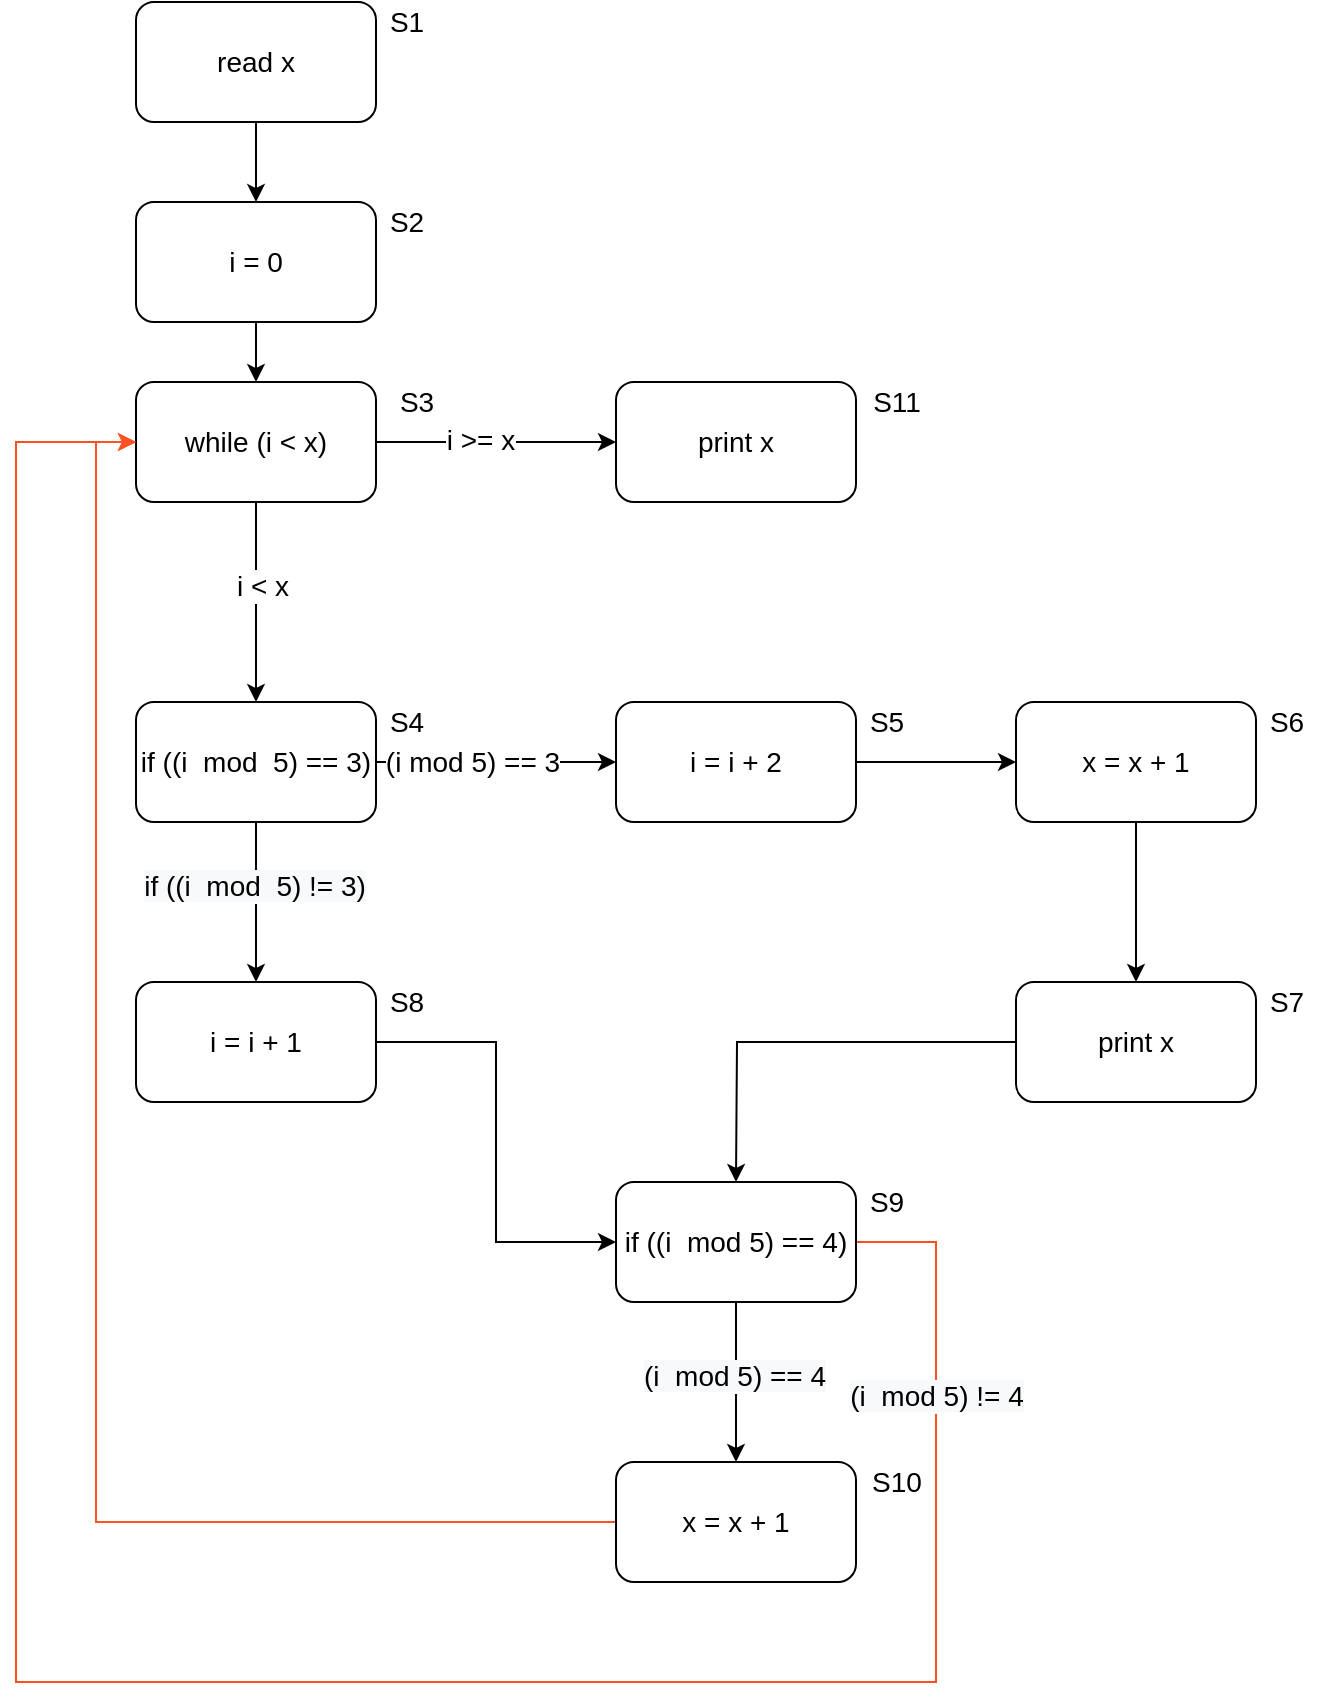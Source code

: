 <mxfile version="16.6.1" type="github">
  <diagram id="2uj7CHDzdd9baOE3cozI" name="Page-1">
    <mxGraphModel dx="1186" dy="2339" grid="1" gridSize="10" guides="1" tooltips="1" connect="1" arrows="1" fold="1" page="1" pageScale="1" pageWidth="827" pageHeight="1169" math="0" shadow="0">
      <root>
        <mxCell id="0" />
        <mxCell id="1" parent="0" />
        <mxCell id="sBYmPqJ818POzDT19pV9-6" value="" style="edgeStyle=orthogonalEdgeStyle;rounded=0;orthogonalLoop=1;jettySize=auto;html=1;fontSize=14;" edge="1" parent="1" source="sBYmPqJ818POzDT19pV9-4" target="sBYmPqJ818POzDT19pV9-5">
          <mxGeometry relative="1" as="geometry" />
        </mxCell>
        <mxCell id="sBYmPqJ818POzDT19pV9-4" value="&lt;span style=&quot;font-size: 14px&quot;&gt;i = 0&lt;/span&gt;" style="rounded=1;whiteSpace=wrap;html=1;fontSize=14;" vertex="1" parent="1">
          <mxGeometry x="130" y="80" width="120" height="60" as="geometry" />
        </mxCell>
        <mxCell id="sBYmPqJ818POzDT19pV9-8" value="" style="edgeStyle=orthogonalEdgeStyle;rounded=0;orthogonalLoop=1;jettySize=auto;html=1;fontSize=14;" edge="1" parent="1" source="sBYmPqJ818POzDT19pV9-5" target="sBYmPqJ818POzDT19pV9-7">
          <mxGeometry relative="1" as="geometry" />
        </mxCell>
        <mxCell id="sBYmPqJ818POzDT19pV9-9" value="i &amp;gt;= x" style="edgeLabel;html=1;align=center;verticalAlign=middle;resizable=0;points=[];fontSize=14;" vertex="1" connectable="0" parent="sBYmPqJ818POzDT19pV9-8">
          <mxGeometry x="-0.133" y="1" relative="1" as="geometry">
            <mxPoint as="offset" />
          </mxGeometry>
        </mxCell>
        <mxCell id="sBYmPqJ818POzDT19pV9-11" value="" style="edgeStyle=orthogonalEdgeStyle;rounded=0;orthogonalLoop=1;jettySize=auto;html=1;fontSize=14;" edge="1" parent="1" source="sBYmPqJ818POzDT19pV9-5" target="sBYmPqJ818POzDT19pV9-10">
          <mxGeometry relative="1" as="geometry" />
        </mxCell>
        <mxCell id="sBYmPqJ818POzDT19pV9-12" value="i &amp;lt; x" style="edgeLabel;html=1;align=center;verticalAlign=middle;resizable=0;points=[];fontSize=14;" vertex="1" connectable="0" parent="sBYmPqJ818POzDT19pV9-11">
          <mxGeometry x="-0.16" y="3" relative="1" as="geometry">
            <mxPoint as="offset" />
          </mxGeometry>
        </mxCell>
        <mxCell id="sBYmPqJ818POzDT19pV9-5" value="while (i &amp;lt; x)" style="rounded=1;whiteSpace=wrap;html=1;fontSize=14;" vertex="1" parent="1">
          <mxGeometry x="130" y="170" width="120" height="60" as="geometry" />
        </mxCell>
        <mxCell id="sBYmPqJ818POzDT19pV9-7" value="print x" style="rounded=1;whiteSpace=wrap;html=1;fontSize=14;" vertex="1" parent="1">
          <mxGeometry x="370" y="170" width="120" height="60" as="geometry" />
        </mxCell>
        <mxCell id="sBYmPqJ818POzDT19pV9-14" value="" style="edgeStyle=orthogonalEdgeStyle;rounded=0;orthogonalLoop=1;jettySize=auto;html=1;fontSize=14;" edge="1" parent="1" source="sBYmPqJ818POzDT19pV9-10" target="sBYmPqJ818POzDT19pV9-13">
          <mxGeometry relative="1" as="geometry" />
        </mxCell>
        <mxCell id="sBYmPqJ818POzDT19pV9-15" value="(i mod 5) == 3" style="edgeLabel;html=1;align=center;verticalAlign=middle;resizable=0;points=[];fontSize=14;" vertex="1" connectable="0" parent="sBYmPqJ818POzDT19pV9-14">
          <mxGeometry x="-0.2" relative="1" as="geometry">
            <mxPoint as="offset" />
          </mxGeometry>
        </mxCell>
        <mxCell id="sBYmPqJ818POzDT19pV9-17" value="" style="edgeStyle=orthogonalEdgeStyle;rounded=0;orthogonalLoop=1;jettySize=auto;html=1;fontSize=14;" edge="1" parent="1" source="sBYmPqJ818POzDT19pV9-10" target="sBYmPqJ818POzDT19pV9-16">
          <mxGeometry relative="1" as="geometry" />
        </mxCell>
        <mxCell id="sBYmPqJ818POzDT19pV9-18" value="&lt;span style=&quot;font-size: 14px; background-color: rgb(248, 249, 250);&quot;&gt;if ((i &amp;nbsp;mod &amp;nbsp;5) != 3)&lt;/span&gt;" style="edgeLabel;html=1;align=center;verticalAlign=middle;resizable=0;points=[];fontSize=14;" vertex="1" connectable="0" parent="sBYmPqJ818POzDT19pV9-17">
          <mxGeometry x="-0.2" y="-1" relative="1" as="geometry">
            <mxPoint as="offset" />
          </mxGeometry>
        </mxCell>
        <mxCell id="sBYmPqJ818POzDT19pV9-10" value="if ((i &amp;nbsp;mod &amp;nbsp;5) == 3)" style="rounded=1;whiteSpace=wrap;html=1;fontSize=14;" vertex="1" parent="1">
          <mxGeometry x="130" y="330" width="120" height="60" as="geometry" />
        </mxCell>
        <mxCell id="sBYmPqJ818POzDT19pV9-20" value="" style="edgeStyle=orthogonalEdgeStyle;rounded=0;orthogonalLoop=1;jettySize=auto;html=1;fontSize=14;" edge="1" parent="1" source="sBYmPqJ818POzDT19pV9-13" target="sBYmPqJ818POzDT19pV9-19">
          <mxGeometry relative="1" as="geometry" />
        </mxCell>
        <mxCell id="sBYmPqJ818POzDT19pV9-13" value="i = i + 2" style="rounded=1;whiteSpace=wrap;html=1;fontSize=14;" vertex="1" parent="1">
          <mxGeometry x="370" y="330" width="120" height="60" as="geometry" />
        </mxCell>
        <mxCell id="sBYmPqJ818POzDT19pV9-24" value="" style="edgeStyle=orthogonalEdgeStyle;rounded=0;orthogonalLoop=1;jettySize=auto;html=1;entryX=0;entryY=0.5;entryDx=0;entryDy=0;fontSize=14;" edge="1" parent="1" source="sBYmPqJ818POzDT19pV9-16" target="sBYmPqJ818POzDT19pV9-23">
          <mxGeometry relative="1" as="geometry" />
        </mxCell>
        <mxCell id="sBYmPqJ818POzDT19pV9-16" value="i = i + 1" style="rounded=1;whiteSpace=wrap;html=1;fontSize=14;" vertex="1" parent="1">
          <mxGeometry x="130" y="470" width="120" height="60" as="geometry" />
        </mxCell>
        <mxCell id="sBYmPqJ818POzDT19pV9-22" value="" style="edgeStyle=orthogonalEdgeStyle;rounded=0;orthogonalLoop=1;jettySize=auto;html=1;fontSize=14;" edge="1" parent="1" source="sBYmPqJ818POzDT19pV9-19" target="sBYmPqJ818POzDT19pV9-21">
          <mxGeometry relative="1" as="geometry" />
        </mxCell>
        <mxCell id="sBYmPqJ818POzDT19pV9-19" value="x = x + 1" style="rounded=1;whiteSpace=wrap;html=1;fontSize=14;" vertex="1" parent="1">
          <mxGeometry x="570" y="330" width="120" height="60" as="geometry" />
        </mxCell>
        <mxCell id="sBYmPqJ818POzDT19pV9-25" style="edgeStyle=orthogonalEdgeStyle;rounded=0;orthogonalLoop=1;jettySize=auto;html=1;fontSize=14;" edge="1" parent="1" source="sBYmPqJ818POzDT19pV9-21">
          <mxGeometry relative="1" as="geometry">
            <mxPoint x="430" y="570" as="targetPoint" />
          </mxGeometry>
        </mxCell>
        <mxCell id="sBYmPqJ818POzDT19pV9-21" value="print x" style="rounded=1;whiteSpace=wrap;html=1;fontSize=14;" vertex="1" parent="1">
          <mxGeometry x="570" y="470" width="120" height="60" as="geometry" />
        </mxCell>
        <mxCell id="sBYmPqJ818POzDT19pV9-27" value="" style="edgeStyle=orthogonalEdgeStyle;rounded=0;orthogonalLoop=1;jettySize=auto;html=1;fontSize=14;" edge="1" parent="1" source="sBYmPqJ818POzDT19pV9-23" target="sBYmPqJ818POzDT19pV9-26">
          <mxGeometry relative="1" as="geometry" />
        </mxCell>
        <mxCell id="sBYmPqJ818POzDT19pV9-28" value="&lt;span style=&quot;font-size: 14px; background-color: rgb(248, 249, 250);&quot;&gt;(i &amp;nbsp;mod 5) == 4&lt;/span&gt;" style="edgeLabel;html=1;align=center;verticalAlign=middle;resizable=0;points=[];fontSize=14;" vertex="1" connectable="0" parent="sBYmPqJ818POzDT19pV9-27">
          <mxGeometry x="-0.075" y="-1" relative="1" as="geometry">
            <mxPoint as="offset" />
          </mxGeometry>
        </mxCell>
        <mxCell id="sBYmPqJ818POzDT19pV9-30" style="edgeStyle=orthogonalEdgeStyle;rounded=0;orthogonalLoop=1;jettySize=auto;html=1;entryX=0;entryY=0.5;entryDx=0;entryDy=0;strokeColor=#FF4E21;fontSize=14;" edge="1" parent="1" source="sBYmPqJ818POzDT19pV9-23" target="sBYmPqJ818POzDT19pV9-5">
          <mxGeometry relative="1" as="geometry">
            <Array as="points">
              <mxPoint x="530" y="600" />
              <mxPoint x="530" y="820" />
              <mxPoint x="70" y="820" />
              <mxPoint x="70" y="200" />
            </Array>
          </mxGeometry>
        </mxCell>
        <mxCell id="sBYmPqJ818POzDT19pV9-33" value="&lt;span style=&quot;font-size: 14px; background-color: rgb(248, 249, 250);&quot;&gt;(i &amp;nbsp;mod 5) != 4&lt;/span&gt;" style="edgeLabel;html=1;align=center;verticalAlign=middle;resizable=0;points=[];fontSize=14;" vertex="1" connectable="0" parent="sBYmPqJ818POzDT19pV9-30">
          <mxGeometry x="-0.814" relative="1" as="geometry">
            <mxPoint y="-13" as="offset" />
          </mxGeometry>
        </mxCell>
        <mxCell id="sBYmPqJ818POzDT19pV9-23" value="if ((i &amp;nbsp;mod 5) == 4)" style="rounded=1;whiteSpace=wrap;html=1;fontSize=14;" vertex="1" parent="1">
          <mxGeometry x="370" y="570" width="120" height="60" as="geometry" />
        </mxCell>
        <mxCell id="sBYmPqJ818POzDT19pV9-29" style="edgeStyle=orthogonalEdgeStyle;rounded=0;orthogonalLoop=1;jettySize=auto;html=1;entryX=0;entryY=0.5;entryDx=0;entryDy=0;strokeColor=#FF5226;fontSize=14;" edge="1" parent="1" source="sBYmPqJ818POzDT19pV9-26" target="sBYmPqJ818POzDT19pV9-5">
          <mxGeometry relative="1" as="geometry" />
        </mxCell>
        <mxCell id="sBYmPqJ818POzDT19pV9-26" value="x = x + 1" style="rounded=1;whiteSpace=wrap;html=1;fontSize=14;" vertex="1" parent="1">
          <mxGeometry x="370" y="710" width="120" height="60" as="geometry" />
        </mxCell>
        <mxCell id="sBYmPqJ818POzDT19pV9-34" value="S1" style="text;html=1;align=center;verticalAlign=middle;resizable=0;points=[];autosize=1;strokeColor=none;fillColor=none;fontSize=14;" vertex="1" parent="1">
          <mxGeometry x="250" y="-20" width="30" height="20" as="geometry" />
        </mxCell>
        <mxCell id="sBYmPqJ818POzDT19pV9-35" value="S3" style="text;html=1;align=center;verticalAlign=middle;resizable=0;points=[];autosize=1;strokeColor=none;fillColor=none;fontSize=14;" vertex="1" parent="1">
          <mxGeometry x="255" y="170" width="30" height="20" as="geometry" />
        </mxCell>
        <mxCell id="sBYmPqJ818POzDT19pV9-36" value="S11" style="text;html=1;align=center;verticalAlign=middle;resizable=0;points=[];autosize=1;strokeColor=none;fillColor=none;fontSize=14;" vertex="1" parent="1">
          <mxGeometry x="490" y="170" width="40" height="20" as="geometry" />
        </mxCell>
        <mxCell id="sBYmPqJ818POzDT19pV9-37" value="S4" style="text;html=1;align=center;verticalAlign=middle;resizable=0;points=[];autosize=1;strokeColor=none;fillColor=none;fontSize=14;" vertex="1" parent="1">
          <mxGeometry x="250" y="330" width="30" height="20" as="geometry" />
        </mxCell>
        <mxCell id="sBYmPqJ818POzDT19pV9-38" value="S5" style="text;html=1;align=center;verticalAlign=middle;resizable=0;points=[];autosize=1;strokeColor=none;fillColor=none;fontSize=14;" vertex="1" parent="1">
          <mxGeometry x="490" y="330" width="30" height="20" as="geometry" />
        </mxCell>
        <mxCell id="sBYmPqJ818POzDT19pV9-39" value="S6" style="text;html=1;align=center;verticalAlign=middle;resizable=0;points=[];autosize=1;strokeColor=none;fillColor=none;fontSize=14;" vertex="1" parent="1">
          <mxGeometry x="690" y="330" width="30" height="20" as="geometry" />
        </mxCell>
        <mxCell id="sBYmPqJ818POzDT19pV9-40" value="S7" style="text;html=1;align=center;verticalAlign=middle;resizable=0;points=[];autosize=1;strokeColor=none;fillColor=none;fontSize=14;" vertex="1" parent="1">
          <mxGeometry x="690" y="470" width="30" height="20" as="geometry" />
        </mxCell>
        <mxCell id="sBYmPqJ818POzDT19pV9-41" value="S8" style="text;html=1;align=center;verticalAlign=middle;resizable=0;points=[];autosize=1;strokeColor=none;fillColor=none;fontSize=14;" vertex="1" parent="1">
          <mxGeometry x="250" y="470" width="30" height="20" as="geometry" />
        </mxCell>
        <mxCell id="sBYmPqJ818POzDT19pV9-42" value="S9" style="text;html=1;align=center;verticalAlign=middle;resizable=0;points=[];autosize=1;strokeColor=none;fillColor=none;fontSize=14;" vertex="1" parent="1">
          <mxGeometry x="490" y="570" width="30" height="20" as="geometry" />
        </mxCell>
        <mxCell id="sBYmPqJ818POzDT19pV9-43" value="S10" style="text;html=1;align=center;verticalAlign=middle;resizable=0;points=[];autosize=1;strokeColor=none;fillColor=none;fontSize=14;" vertex="1" parent="1">
          <mxGeometry x="490" y="710" width="40" height="20" as="geometry" />
        </mxCell>
        <mxCell id="sBYmPqJ818POzDT19pV9-45" style="edgeStyle=orthogonalEdgeStyle;rounded=0;orthogonalLoop=1;jettySize=auto;html=1;entryX=0.5;entryY=0;entryDx=0;entryDy=0;fontSize=14;strokeColor=#000000;" edge="1" parent="1" source="sBYmPqJ818POzDT19pV9-44" target="sBYmPqJ818POzDT19pV9-4">
          <mxGeometry relative="1" as="geometry" />
        </mxCell>
        <mxCell id="sBYmPqJ818POzDT19pV9-44" value="read x" style="rounded=1;whiteSpace=wrap;html=1;fontSize=14;" vertex="1" parent="1">
          <mxGeometry x="130" y="-20" width="120" height="60" as="geometry" />
        </mxCell>
        <mxCell id="sBYmPqJ818POzDT19pV9-46" value="S2" style="text;html=1;align=center;verticalAlign=middle;resizable=0;points=[];autosize=1;strokeColor=none;fillColor=none;fontSize=14;" vertex="1" parent="1">
          <mxGeometry x="250" y="80" width="30" height="20" as="geometry" />
        </mxCell>
      </root>
    </mxGraphModel>
  </diagram>
</mxfile>
